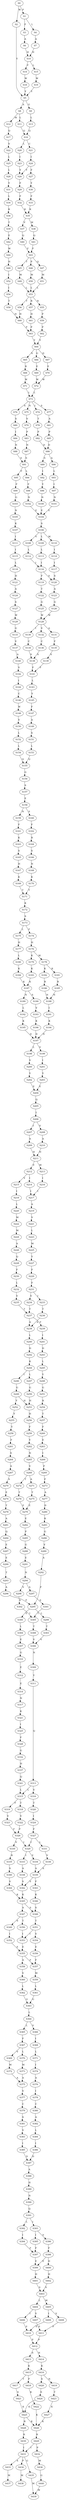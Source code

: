 strict digraph  {
	S0 -> S1 [ label = P ];
	S0 -> S2 [ label = W ];
	S1 -> S3 [ label = F ];
	S1 -> S4 [ label = L ];
	S2 -> S5 [ label = Y ];
	S3 -> S6 [ label = A ];
	S4 -> S7 [ label = A ];
	S5 -> S8 [ label = A ];
	S5 -> S9 [ label = G ];
	S6 -> S10 [ label = H ];
	S7 -> S10 [ label = H ];
	S8 -> S11 [ label = L ];
	S8 -> S12 [ label = M ];
	S9 -> S13 [ label = L ];
	S10 -> S14 [ label = F ];
	S10 -> S15 [ label = L ];
	S11 -> S16 [ label = Q ];
	S12 -> S17 [ label = Q ];
	S13 -> S16 [ label = Q ];
	S14 -> S18 [ label = W ];
	S15 -> S19 [ label = W ];
	S16 -> S20 [ label = L ];
	S16 -> S21 [ label = C ];
	S17 -> S22 [ label = V ];
	S18 -> S5 [ label = Y ];
	S19 -> S5 [ label = Y ];
	S20 -> S23 [ label = I ];
	S21 -> S24 [ label = I ];
	S22 -> S25 [ label = L ];
	S23 -> S26 [ label = Y ];
	S24 -> S27 [ label = F ];
	S24 -> S26 [ label = Y ];
	S25 -> S28 [ label = L ];
	S26 -> S29 [ label = F ];
	S27 -> S30 [ label = Y ];
	S28 -> S31 [ label = Y ];
	S29 -> S32 [ label = F ];
	S30 -> S33 [ label = F ];
	S31 -> S34 [ label = L ];
	S32 -> S35 [ label = K ];
	S33 -> S35 [ label = K ];
	S34 -> S36 [ label = K ];
	S35 -> S37 [ label = V ];
	S35 -> S38 [ label = M ];
	S36 -> S39 [ label = T ];
	S37 -> S40 [ label = Q ];
	S38 -> S41 [ label = Q ];
	S39 -> S42 [ label = E ];
	S40 -> S43 [ label = F ];
	S41 -> S43 [ label = F ];
	S42 -> S44 [ label = W ];
	S43 -> S45 [ label = T ];
	S43 -> S46 [ label = P ];
	S43 -> S47 [ label = Q ];
	S44 -> S48 [ label = H ];
	S45 -> S49 [ label = M ];
	S46 -> S50 [ label = M ];
	S47 -> S51 [ label = M ];
	S48 -> S52 [ label = I ];
	S49 -> S53 [ label = L ];
	S50 -> S53 [ label = L ];
	S51 -> S53 [ label = L ];
	S52 -> S54 [ label = I ];
	S53 -> S55 [ label = N ];
	S53 -> S56 [ label = T ];
	S53 -> S57 [ label = R ];
	S54 -> S58 [ label = T ];
	S55 -> S59 [ label = P ];
	S56 -> S60 [ label = H ];
	S57 -> S61 [ label = H ];
	S58 -> S60 [ label = H ];
	S59 -> S62 [ label = P ];
	S60 -> S63 [ label = P ];
	S61 -> S63 [ label = P ];
	S62 -> S64 [ label = Y ];
	S63 -> S64 [ label = Y ];
	S64 -> S65 [ label = S ];
	S64 -> S66 [ label = G ];
	S64 -> S67 [ label = D ];
	S65 -> S68 [ label = R ];
	S66 -> S69 [ label = E ];
	S67 -> S70 [ label = E ];
	S68 -> S71 [ label = W ];
	S69 -> S72 [ label = W ];
	S70 -> S72 [ label = W ];
	S71 -> S73 [ label = L ];
	S72 -> S73 [ label = L ];
	S73 -> S74 [ label = I ];
	S73 -> S75 [ label = N ];
	S73 -> S76 [ label = A ];
	S73 -> S77 [ label = S ];
	S74 -> S78 [ label = T ];
	S75 -> S79 [ label = V ];
	S76 -> S80 [ label = S ];
	S77 -> S81 [ label = A ];
	S78 -> S82 [ label = P ];
	S79 -> S83 [ label = P ];
	S80 -> S84 [ label = I ];
	S81 -> S85 [ label = P ];
	S82 -> S86 [ label = D ];
	S83 -> S87 [ label = N ];
	S84 -> S88 [ label = N ];
	S85 -> S86 [ label = D ];
	S86 -> S89 [ label = S ];
	S86 -> S90 [ label = A ];
	S87 -> S91 [ label = S ];
	S88 -> S91 [ label = S ];
	S89 -> S92 [ label = I ];
	S90 -> S93 [ label = L ];
	S91 -> S94 [ label = L ];
	S91 -> S95 [ label = F ];
	S92 -> S96 [ label = Y ];
	S93 -> S97 [ label = I ];
	S94 -> S98 [ label = F ];
	S95 -> S99 [ label = F ];
	S96 -> S100 [ label = N ];
	S97 -> S101 [ label = N ];
	S98 -> S102 [ label = N ];
	S99 -> S103 [ label = G ];
	S100 -> S104 [ label = E ];
	S101 -> S104 [ label = E ];
	S102 -> S104 [ label = E ];
	S103 -> S105 [ label = N ];
	S104 -> S106 [ label = S ];
	S105 -> S107 [ label = K ];
	S106 -> S108 [ label = V ];
	S106 -> S109 [ label = L ];
	S106 -> S110 [ label = M ];
	S107 -> S111 [ label = I ];
	S108 -> S112 [ label = L ];
	S109 -> S113 [ label = L ];
	S110 -> S114 [ label = I ];
	S111 -> S115 [ label = I ];
	S112 -> S116 [ label = I ];
	S113 -> S116 [ label = I ];
	S114 -> S117 [ label = I ];
	S115 -> S118 [ label = L ];
	S116 -> S119 [ label = F ];
	S116 -> S120 [ label = S ];
	S117 -> S120 [ label = S ];
	S118 -> S121 [ label = H ];
	S119 -> S122 [ label = T ];
	S120 -> S123 [ label = A ];
	S121 -> S124 [ label = A ];
	S122 -> S125 [ label = G ];
	S123 -> S126 [ label = G ];
	S124 -> S127 [ label = S ];
	S125 -> S128 [ label = W ];
	S126 -> S128 [ label = W ];
	S127 -> S129 [ label = W ];
	S128 -> S130 [ label = I ];
	S128 -> S131 [ label = A ];
	S128 -> S132 [ label = V ];
	S129 -> S133 [ label = G ];
	S130 -> S134 [ label = C ];
	S131 -> S135 [ label = F ];
	S132 -> S136 [ label = C ];
	S133 -> S137 [ label = V ];
	S134 -> S138 [ label = S ];
	S135 -> S139 [ label = S ];
	S136 -> S138 [ label = S ];
	S137 -> S140 [ label = A ];
	S138 -> S141 [ label = F ];
	S139 -> S141 [ label = F ];
	S140 -> S142 [ label = V ];
	S141 -> S143 [ label = L ];
	S142 -> S144 [ label = I ];
	S143 -> S145 [ label = Y ];
	S144 -> S146 [ label = C ];
	S145 -> S147 [ label = F ];
	S146 -> S148 [ label = W ];
	S147 -> S149 [ label = A ];
	S148 -> S150 [ label = V ];
	S149 -> S151 [ label = S ];
	S150 -> S152 [ label = L ];
	S151 -> S153 [ label = L ];
	S152 -> S154 [ label = L ];
	S153 -> S155 [ label = Q ];
	S154 -> S155 [ label = Q ];
	S155 -> S156 [ label = G ];
	S156 -> S157 [ label = S ];
	S157 -> S158 [ label = E ];
	S158 -> S159 [ label = N ];
	S158 -> S160 [ label = S ];
	S159 -> S161 [ label = F ];
	S160 -> S162 [ label = F ];
	S161 -> S163 [ label = K ];
	S162 -> S164 [ label = R ];
	S163 -> S165 [ label = S ];
	S164 -> S166 [ label = S ];
	S165 -> S167 [ label = H ];
	S166 -> S168 [ label = N ];
	S167 -> S169 [ label = K ];
	S168 -> S170 [ label = K ];
	S169 -> S171 [ label = T ];
	S170 -> S171 [ label = T ];
	S171 -> S172 [ label = K ];
	S172 -> S173 [ label = S ];
	S173 -> S174 [ label = F ];
	S173 -> S175 [ label = L ];
	S174 -> S176 [ label = H ];
	S175 -> S177 [ label = H ];
	S176 -> S178 [ label = M ];
	S176 -> S179 [ label = K ];
	S177 -> S180 [ label = L ];
	S178 -> S181 [ label = R ];
	S178 -> S182 [ label = K ];
	S179 -> S183 [ label = K ];
	S180 -> S184 [ label = K ];
	S181 -> S185 [ label = R ];
	S182 -> S186 [ label = R ];
	S183 -> S187 [ label = K ];
	S184 -> S187 [ label = K ];
	S185 -> S188 [ label = N ];
	S186 -> S188 [ label = N ];
	S187 -> S189 [ label = N ];
	S187 -> S190 [ label = S ];
	S188 -> S191 [ label = I ];
	S189 -> S192 [ label = L ];
	S190 -> S193 [ label = V ];
	S191 -> S194 [ label = K ];
	S192 -> S195 [ label = K ];
	S193 -> S196 [ label = K ];
	S194 -> S197 [ label = D ];
	S195 -> S197 [ label = D ];
	S196 -> S197 [ label = D ];
	S197 -> S198 [ label = L ];
	S197 -> S199 [ label = V ];
	S198 -> S200 [ label = V ];
	S199 -> S201 [ label = I ];
	S200 -> S202 [ label = Y ];
	S201 -> S203 [ label = Y ];
	S202 -> S204 [ label = E ];
	S203 -> S204 [ label = E ];
	S204 -> S205 [ label = Q ];
	S205 -> S206 [ label = I ];
	S206 -> S207 [ label = I ];
	S206 -> S208 [ label = V ];
	S207 -> S209 [ label = A ];
	S208 -> S210 [ label = A ];
	S209 -> S211 [ label = H ];
	S210 -> S211 [ label = H ];
	S211 -> S212 [ label = V ];
	S211 -> S213 [ label = M ];
	S212 -> S214 [ label = I ];
	S212 -> S215 [ label = V ];
	S213 -> S216 [ label = I ];
	S214 -> S217 [ label = I ];
	S215 -> S218 [ label = I ];
	S216 -> S217 [ label = I ];
	S217 -> S219 [ label = A ];
	S218 -> S220 [ label = L ];
	S219 -> S221 [ label = V ];
	S220 -> S222 [ label = M ];
	S221 -> S223 [ label = L ];
	S222 -> S224 [ label = M ];
	S223 -> S225 [ label = M ];
	S224 -> S226 [ label = A ];
	S225 -> S227 [ label = Y ];
	S226 -> S228 [ label = Q ];
	S227 -> S229 [ label = F ];
	S228 -> S230 [ label = F ];
	S229 -> S231 [ label = F ];
	S230 -> S232 [ label = L ];
	S231 -> S233 [ label = I ];
	S231 -> S234 [ label = V ];
	S232 -> S235 [ label = V ];
	S233 -> S236 [ label = T ];
	S234 -> S237 [ label = T ];
	S235 -> S237 [ label = T ];
	S236 -> S238 [ label = A ];
	S237 -> S238 [ label = A ];
	S237 -> S239 [ label = F ];
	S238 -> S240 [ label = L ];
	S239 -> S241 [ label = I ];
	S240 -> S242 [ label = D ];
	S241 -> S243 [ label = D ];
	S242 -> S244 [ label = K ];
	S243 -> S245 [ label = L ];
	S244 -> S246 [ label = I ];
	S244 -> S247 [ label = L ];
	S245 -> S248 [ label = Y ];
	S246 -> S249 [ label = G ];
	S247 -> S250 [ label = G ];
	S248 -> S251 [ label = G ];
	S249 -> S252 [ label = Y ];
	S249 -> S253 [ label = H ];
	S250 -> S253 [ label = H ];
	S251 -> S254 [ label = R ];
	S252 -> S255 [ label = Y ];
	S253 -> S256 [ label = H ];
	S254 -> S257 [ label = T ];
	S255 -> S258 [ label = Y ];
	S256 -> S259 [ label = F ];
	S257 -> S260 [ label = F ];
	S258 -> S261 [ label = F ];
	S259 -> S262 [ label = Y ];
	S260 -> S263 [ label = E ];
	S261 -> S264 [ label = S ];
	S262 -> S265 [ label = N ];
	S263 -> S266 [ label = I ];
	S264 -> S267 [ label = A ];
	S265 -> S268 [ label = V ];
	S266 -> S269 [ label = P ];
	S267 -> S270 [ label = S ];
	S268 -> S271 [ label = A ];
	S268 -> S272 [ label = T ];
	S269 -> S273 [ label = F ];
	S270 -> S274 [ label = E ];
	S271 -> S275 [ label = T ];
	S272 -> S276 [ label = T ];
	S273 -> S277 [ label = A ];
	S274 -> S278 [ label = T ];
	S275 -> S279 [ label = E ];
	S276 -> S279 [ label = E ];
	S277 -> S280 [ label = D ];
	S278 -> S281 [ label = A ];
	S279 -> S282 [ label = E ];
	S280 -> S283 [ label = K ];
	S281 -> S284 [ label = Q ];
	S282 -> S285 [ label = P ];
	S283 -> S286 [ label = G ];
	S284 -> S287 [ label = E ];
	S285 -> S288 [ label = G ];
	S286 -> S289 [ label = V ];
	S287 -> S290 [ label = E ];
	S288 -> S291 [ label = E ];
	S289 -> S292 [ label = A ];
	S290 -> S293 [ label = T ];
	S291 -> S294 [ label = N ];
	S292 -> S295 [ label = P ];
	S293 -> S296 [ label = A ];
	S294 -> S297 [ label = A ];
	S294 -> S298 [ label = V ];
	S295 -> S299 [ label = L ];
	S295 -> S300 [ label = E ];
	S296 -> S295 [ label = P ];
	S297 -> S301 [ label = S ];
	S298 -> S302 [ label = S ];
	S299 -> S303 [ label = T ];
	S300 -> S304 [ label = L ];
	S301 -> S305 [ label = I ];
	S302 -> S305 [ label = I ];
	S303 -> S306 [ label = V ];
	S304 -> S307 [ label = E ];
	S305 -> S308 [ label = T ];
	S306 -> S309 [ label = N ];
	S307 -> S310 [ label = G ];
	S308 -> S306 [ label = V ];
	S309 -> S311 [ label = Y ];
	S310 -> S312 [ label = E ];
	S311 -> S313 [ label = Q ];
	S312 -> S314 [ label = E ];
	S313 -> S315 [ label = L ];
	S313 -> S316 [ label = V ];
	S314 -> S317 [ label = N ];
	S315 -> S318 [ label = T ];
	S315 -> S319 [ label = F ];
	S316 -> S320 [ label = T ];
	S317 -> S321 [ label = K ];
	S318 -> S322 [ label = V ];
	S319 -> S323 [ label = V ];
	S320 -> S324 [ label = I ];
	S321 -> S325 [ label = I ];
	S322 -> S326 [ label = F ];
	S323 -> S326 [ label = F ];
	S324 -> S327 [ label = F ];
	S325 -> S328 [ label = F ];
	S326 -> S329 [ label = I ];
	S326 -> S330 [ label = V ];
	S327 -> S329 [ label = I ];
	S327 -> S331 [ label = L ];
	S328 -> S332 [ label = G ];
	S329 -> S333 [ label = I ];
	S329 -> S334 [ label = V ];
	S330 -> S335 [ label = R ];
	S331 -> S336 [ label = V ];
	S332 -> S337 [ label = H ];
	S333 -> S338 [ label = A ];
	S334 -> S339 [ label = A ];
	S335 -> S340 [ label = S ];
	S336 -> S339 [ label = A ];
	S337 -> S341 [ label = Q ];
	S338 -> S342 [ label = V ];
	S339 -> S343 [ label = F ];
	S339 -> S342 [ label = V ];
	S340 -> S344 [ label = V ];
	S341 -> S315 [ label = L ];
	S342 -> S345 [ label = K ];
	S343 -> S346 [ label = K ];
	S344 -> S345 [ label = K ];
	S345 -> S347 [ label = A ];
	S345 -> S348 [ label = S ];
	S346 -> S348 [ label = S ];
	S347 -> S349 [ label = S ];
	S347 -> S350 [ label = T ];
	S348 -> S351 [ label = T ];
	S349 -> S352 [ label = I ];
	S350 -> S353 [ label = I ];
	S351 -> S353 [ label = I ];
	S351 -> S354 [ label = V ];
	S352 -> S355 [ label = E ];
	S353 -> S355 [ label = E ];
	S354 -> S356 [ label = E ];
	S355 -> S357 [ label = F ];
	S355 -> S358 [ label = A ];
	S356 -> S357 [ label = F ];
	S357 -> S359 [ label = M ];
	S358 -> S360 [ label = V ];
	S359 -> S361 [ label = L ];
	S360 -> S362 [ label = L ];
	S361 -> S363 [ label = G ];
	S362 -> S363 [ label = G ];
	S363 -> S364 [ label = L ];
	S364 -> S365 [ label = L ];
	S364 -> S366 [ label = V ];
	S365 -> S367 [ label = F ];
	S366 -> S368 [ label = I ];
	S367 -> S369 [ label = V ];
	S367 -> S370 [ label = L ];
	S368 -> S371 [ label = L ];
	S369 -> S372 [ label = M ];
	S370 -> S373 [ label = M ];
	S371 -> S374 [ label = I ];
	S372 -> S375 [ label = A ];
	S373 -> S375 [ label = A ];
	S374 -> S376 [ label = A ];
	S375 -> S377 [ label = V ];
	S376 -> S378 [ label = I ];
	S377 -> S379 [ label = C ];
	S378 -> S380 [ label = C ];
	S379 -> S381 [ label = S ];
	S380 -> S382 [ label = A ];
	S381 -> S383 [ label = V ];
	S382 -> S384 [ label = L ];
	S383 -> S385 [ label = I ];
	S384 -> S386 [ label = I ];
	S385 -> S387 [ label = D ];
	S386 -> S387 [ label = D ];
	S387 -> S388 [ label = A ];
	S388 -> S389 [ label = H ];
	S389 -> S390 [ label = N ];
	S390 -> S391 [ label = Q ];
	S391 -> S392 [ label = L ];
	S391 -> S393 [ label = I ];
	S392 -> S394 [ label = I ];
	S393 -> S395 [ label = I ];
	S393 -> S396 [ label = V ];
	S394 -> S397 [ label = F ];
	S395 -> S397 [ label = F ];
	S396 -> S398 [ label = F ];
	S397 -> S399 [ label = E ];
	S398 -> S399 [ label = E ];
	S398 -> S400 [ label = D ];
	S399 -> S401 [ label = H ];
	S400 -> S402 [ label = H ];
	S401 -> S403 [ label = S ];
	S402 -> S403 [ label = S ];
	S403 -> S404 [ label = L ];
	S403 -> S405 [ label = M ];
	S404 -> S406 [ label = I ];
	S404 -> S407 [ label = V ];
	S405 -> S408 [ label = V ];
	S405 -> S409 [ label = I ];
	S406 -> S410 [ label = P ];
	S407 -> S411 [ label = P ];
	S408 -> S411 [ label = P ];
	S409 -> S410 [ label = P ];
	S410 -> S412 [ label = P ];
	S411 -> S412 [ label = P ];
	S412 -> S413 [ label = S ];
	S412 -> S414 [ label = N ];
	S413 -> S415 [ label = K ];
	S414 -> S416 [ label = K ];
	S415 -> S417 [ label = T ];
	S415 -> S418 [ label = P ];
	S416 -> S419 [ label = N ];
	S416 -> S420 [ label = S ];
	S417 -> S421 [ label = S ];
	S418 -> S422 [ label = K ];
	S419 -> S423 [ label = T ];
	S420 -> S424 [ label = S ];
	S421 -> S425 [ label = K ];
	S422 -> S426 [ label = K ];
	S423 -> S427 [ label = K ];
	S424 -> S425 [ label = K ];
	S425 -> S428 [ label = R ];
	S425 -> S426 [ label = K ];
	S426 -> S429 [ label = R ];
	S427 -> S426 [ label = K ];
	S428 -> S430 [ label = R ];
	S429 -> S431 [ label = I ];
	S429 -> S432 [ label = P ];
	S430 -> S431 [ label = I ];
	S431 -> S433 [ label = A ];
	S431 -> S434 [ label = P ];
	S431 -> S435 [ label = G ];
	S432 -> S436 [ label = M ];
	S433 -> S437 [ label = M ];
	S434 -> S438 [ label = M ];
	S435 -> S439 [ label = M ];
	S436 -> S440 [ label = G ];
	S440 -> S439 [ label = M ];
}
